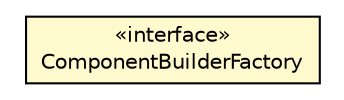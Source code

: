 #!/usr/local/bin/dot
#
# Class diagram 
# Generated by UMLGraph version 5.1 (http://www.umlgraph.org/)
#

digraph G {
	edge [fontname="Helvetica",fontsize=10,labelfontname="Helvetica",labelfontsize=10];
	node [fontname="Helvetica",fontsize=10,shape=plaintext];
	nodesep=0.25;
	ranksep=0.5;
	// org.androidtransfuse.gen.componentBuilder.ComponentBuilderFactory
	c88526 [label=<<table title="org.androidtransfuse.gen.componentBuilder.ComponentBuilderFactory" border="0" cellborder="1" cellspacing="0" cellpadding="2" port="p" bgcolor="lemonChiffon" href="./ComponentBuilderFactory.html">
		<tr><td><table border="0" cellspacing="0" cellpadding="1">
<tr><td align="center" balign="center"> &#171;interface&#187; </td></tr>
<tr><td align="center" balign="center"> ComponentBuilderFactory </td></tr>
		</table></td></tr>
		</table>>, fontname="Helvetica", fontcolor="black", fontsize=10.0];
}

